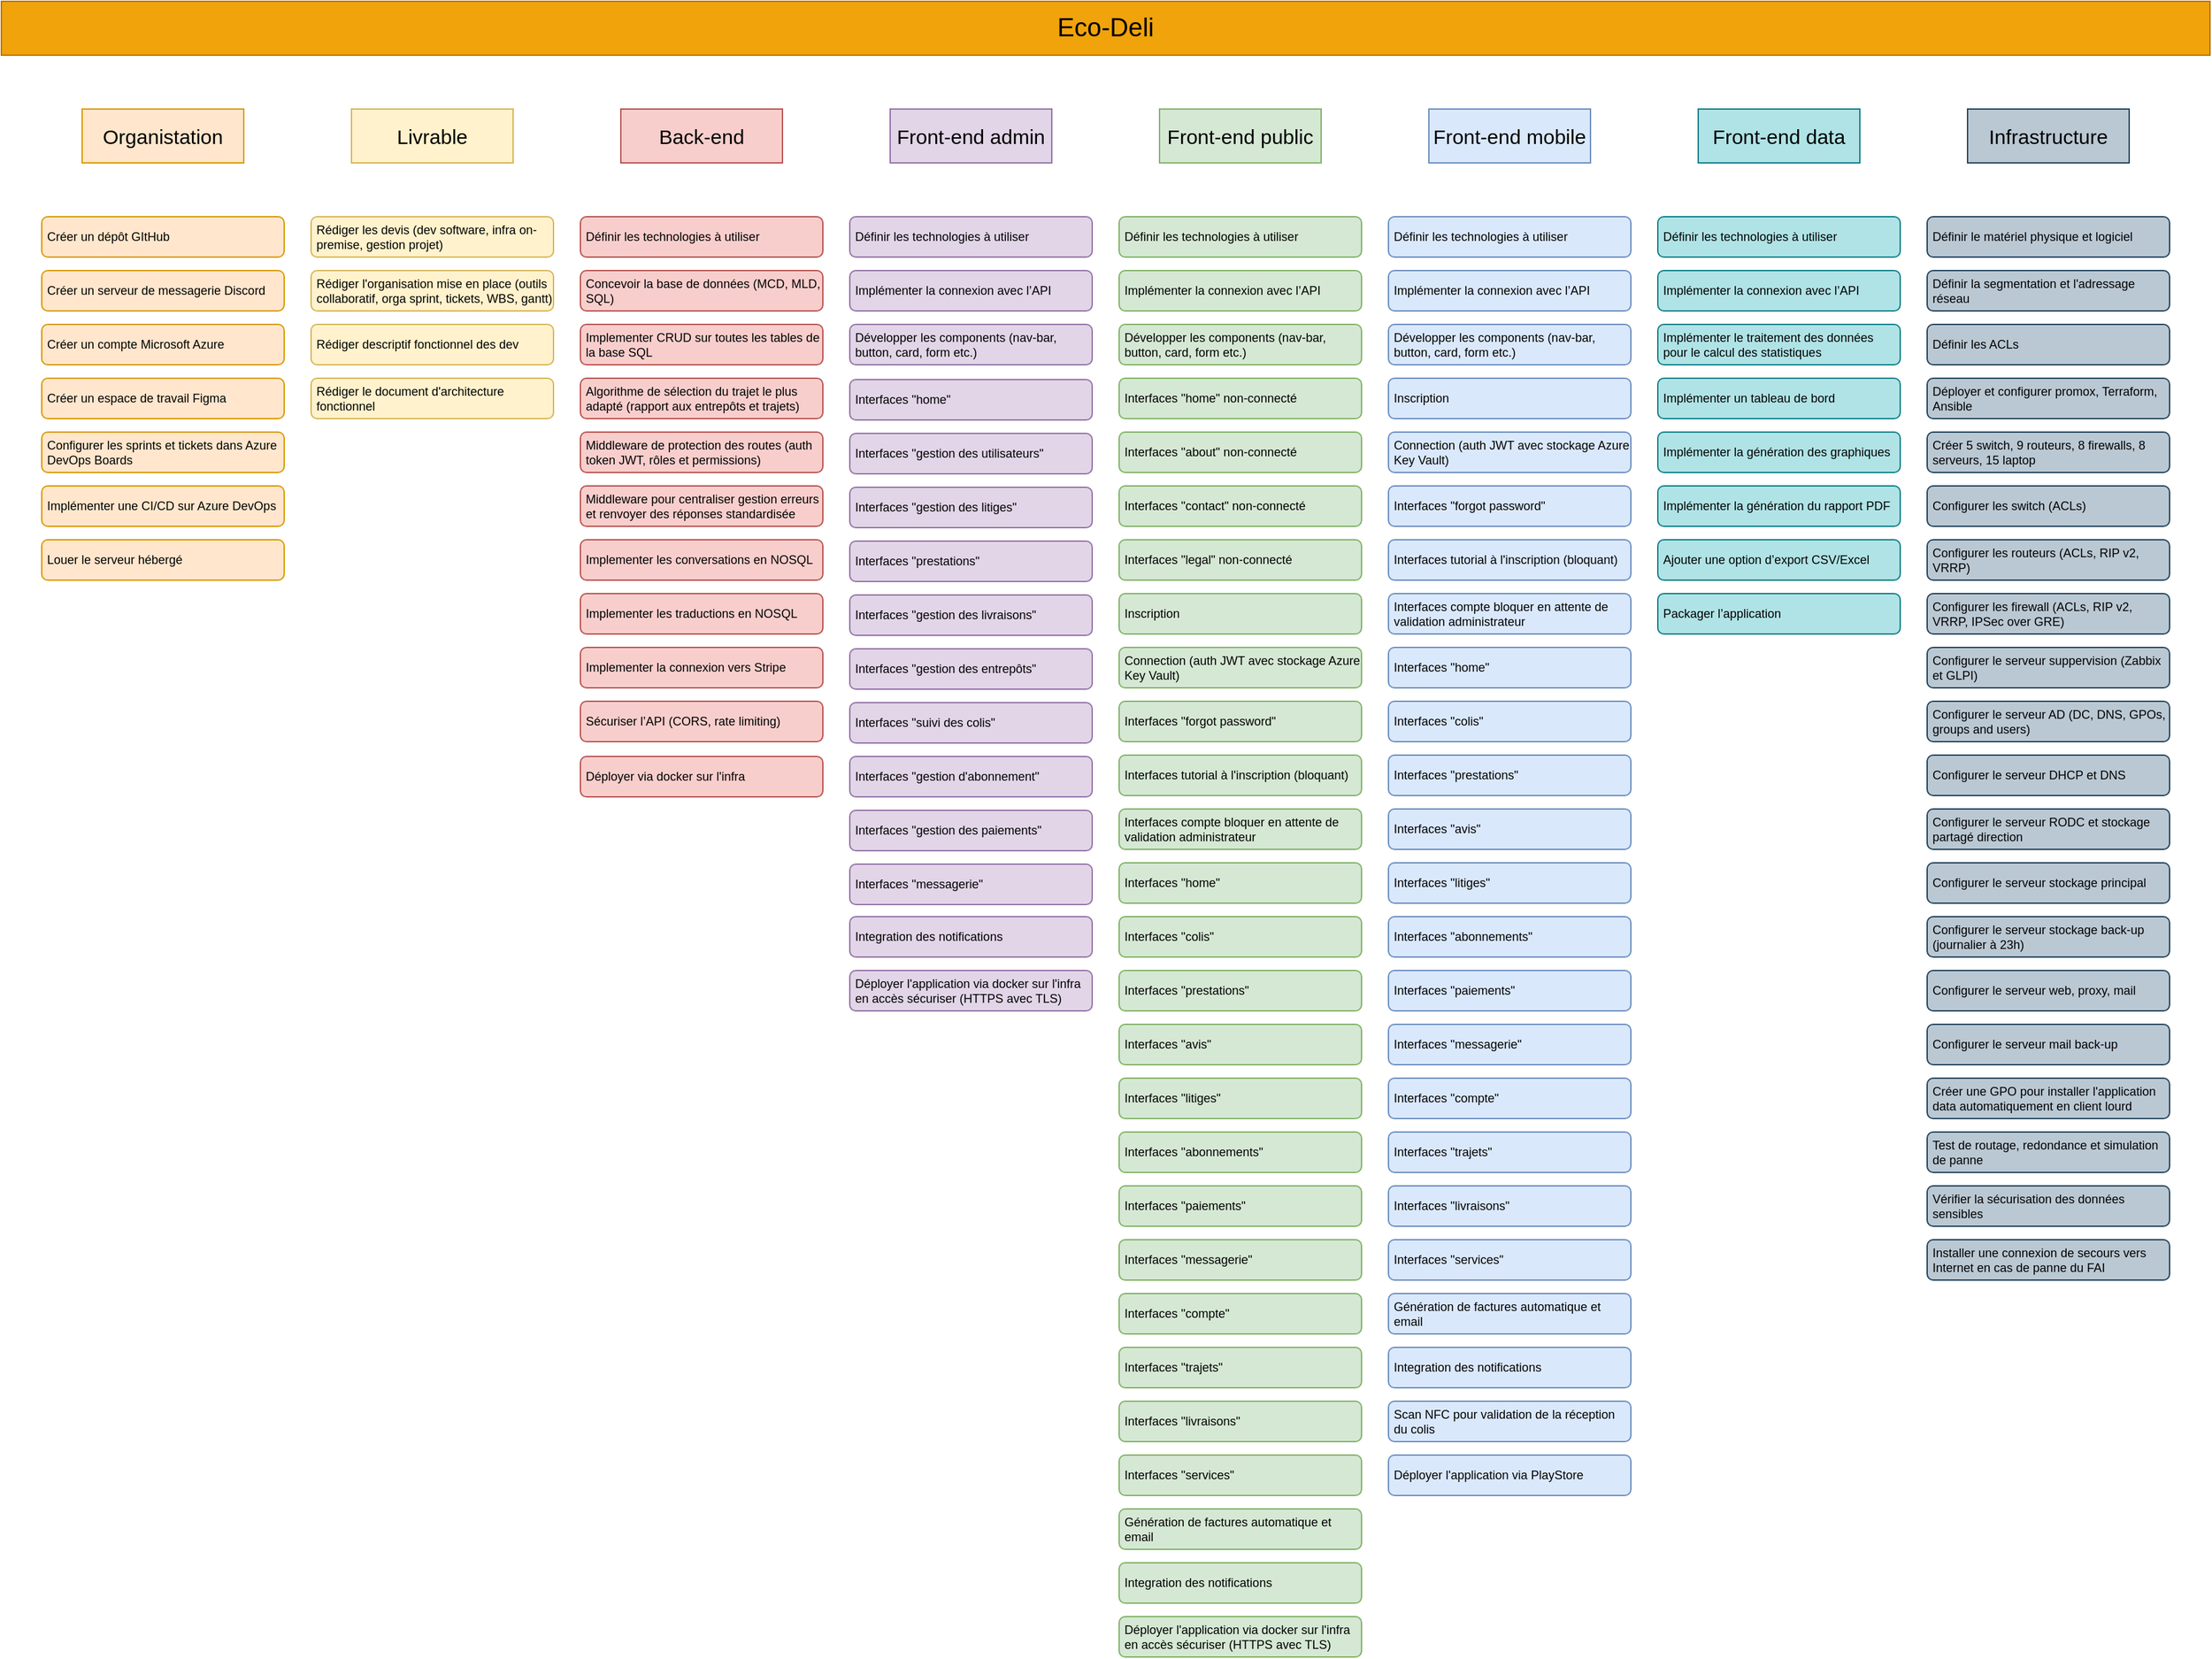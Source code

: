 <mxfile version="26.1.1">
  <diagram name="Page-1" id="0z-PwB4HZmKqcYCsZPZt">
    <mxGraphModel dx="-291" dy="1890" grid="1" gridSize="10" guides="1" tooltips="1" connect="1" arrows="1" fold="1" page="1" pageScale="1" pageWidth="827" pageHeight="1169" math="0" shadow="0">
      <root>
        <mxCell id="0" />
        <mxCell id="1" parent="0" />
        <mxCell id="jnrshBMGlnO5nboHbdF4-2" value="&lt;font style=&quot;font-size: 19px;&quot;&gt;Eco-Deli&lt;/font&gt;" style="rounded=0;whiteSpace=wrap;html=1;fontFamily=Helvetica;fontSize=11;labelBackgroundColor=none;fillColor=#f0a30a;strokeColor=#BD7000;fontColor=#000000;" parent="1" vertex="1">
          <mxGeometry x="1660" y="-1160" width="1640" height="40" as="geometry" />
        </mxCell>
        <mxCell id="jnrshBMGlnO5nboHbdF4-3" value="Organistation" style="rounded=0;whiteSpace=wrap;html=1;fontFamily=Helvetica;fontSize=15;labelBackgroundColor=none;fillColor=#ffe6cc;strokeColor=#d79b00;" parent="1" vertex="1">
          <mxGeometry x="1720" y="-1080" width="120" height="40" as="geometry" />
        </mxCell>
        <mxCell id="jnrshBMGlnO5nboHbdF4-4" value="Livrable" style="rounded=0;whiteSpace=wrap;html=1;fontFamily=Helvetica;fontSize=15;labelBackgroundColor=none;fillColor=#fff2cc;strokeColor=#d6b656;" parent="1" vertex="1">
          <mxGeometry x="1920" y="-1080" width="120" height="40" as="geometry" />
        </mxCell>
        <mxCell id="jnrshBMGlnO5nboHbdF4-5" value="Front-end public" style="rounded=0;whiteSpace=wrap;html=1;fontFamily=Helvetica;fontSize=15;labelBackgroundColor=none;fillColor=#d5e8d4;strokeColor=#82b366;" parent="1" vertex="1">
          <mxGeometry x="2520" y="-1080" width="120" height="40" as="geometry" />
        </mxCell>
        <mxCell id="jnrshBMGlnO5nboHbdF4-6" value="Front-end mobile" style="rounded=0;whiteSpace=wrap;html=1;fontFamily=Helvetica;fontSize=15;labelBackgroundColor=none;fillColor=#dae8fc;strokeColor=#6c8ebf;" parent="1" vertex="1">
          <mxGeometry x="2720" y="-1080" width="120" height="40" as="geometry" />
        </mxCell>
        <mxCell id="jnrshBMGlnO5nboHbdF4-7" value="Front-end data" style="rounded=0;whiteSpace=wrap;html=1;fontFamily=Helvetica;fontSize=15;labelBackgroundColor=none;fillColor=#b0e3e6;strokeColor=#0e8088;" parent="1" vertex="1">
          <mxGeometry x="2920" y="-1080" width="120" height="40" as="geometry" />
        </mxCell>
        <mxCell id="jnrshBMGlnO5nboHbdF4-8" value="Infrastructure" style="rounded=0;whiteSpace=wrap;html=1;fontFamily=Helvetica;fontSize=15;labelBackgroundColor=none;fillColor=#bac8d3;strokeColor=#23445d;" parent="1" vertex="1">
          <mxGeometry x="3120" y="-1080" width="120" height="40" as="geometry" />
        </mxCell>
        <mxCell id="jnrshBMGlnO5nboHbdF4-10" value="Créer un dépôt GItHub" style="rounded=1;whiteSpace=wrap;html=1;fontSize=9;align=left;verticalAlign=middle;spacingLeft=2;fillColor=#ffe6cc;strokeColor=#d79b00;" parent="1" vertex="1">
          <mxGeometry x="1690" y="-1000" width="180" height="30" as="geometry" />
        </mxCell>
        <mxCell id="jnrshBMGlnO5nboHbdF4-11" value="Créer un serveur de messagerie Discord" style="rounded=1;whiteSpace=wrap;html=1;fontSize=9;align=left;verticalAlign=middle;spacingLeft=2;fillColor=#ffe6cc;strokeColor=#d79b00;" parent="1" vertex="1">
          <mxGeometry x="1690" y="-960" width="180" height="30" as="geometry" />
        </mxCell>
        <mxCell id="jnrshBMGlnO5nboHbdF4-12" value="Créer un compte Microsoft Azure" style="rounded=1;whiteSpace=wrap;html=1;fontSize=9;align=left;verticalAlign=middle;spacingLeft=2;fillColor=#ffe6cc;strokeColor=#d79b00;" parent="1" vertex="1">
          <mxGeometry x="1690" y="-920" width="180" height="30" as="geometry" />
        </mxCell>
        <mxCell id="jnrshBMGlnO5nboHbdF4-13" value="Créer un espace de travail Figma" style="rounded=1;whiteSpace=wrap;html=1;fontSize=9;align=left;verticalAlign=middle;spacingLeft=2;fillColor=#ffe6cc;strokeColor=#d79b00;" parent="1" vertex="1">
          <mxGeometry x="1690" y="-880" width="180" height="30" as="geometry" />
        </mxCell>
        <mxCell id="jnrshBMGlnO5nboHbdF4-17" value="Configurer les sprints et tickets dans Azure DevOps Boards" style="rounded=1;whiteSpace=wrap;html=1;fontSize=9;align=left;verticalAlign=middle;spacingLeft=2;fillColor=#ffe6cc;strokeColor=#d79b00;" parent="1" vertex="1">
          <mxGeometry x="1690" y="-840" width="180" height="30" as="geometry" />
        </mxCell>
        <mxCell id="jnrshBMGlnO5nboHbdF4-20" value="Rédiger les devis (dev software, infra on-premise, gestion projet)" style="rounded=1;whiteSpace=wrap;html=1;fontSize=9;align=left;verticalAlign=middle;spacingLeft=2;fillColor=#fff2cc;strokeColor=#d6b656;" parent="1" vertex="1">
          <mxGeometry x="1890" y="-1000" width="180" height="30" as="geometry" />
        </mxCell>
        <mxCell id="jnrshBMGlnO5nboHbdF4-21" value="Définir le matériel physique et logiciel&amp;nbsp;" style="rounded=1;whiteSpace=wrap;html=1;fontSize=9;align=left;verticalAlign=middle;spacingLeft=2;fillColor=#bac8d3;strokeColor=#23445d;" parent="1" vertex="1">
          <mxGeometry x="3090" y="-1000" width="180" height="30" as="geometry" />
        </mxCell>
        <mxCell id="jnrshBMGlnO5nboHbdF4-22" value="Rédiger l&#39;organisation mise en place (outils collaboratif, orga sprint, tickets, WBS, gantt)" style="rounded=1;whiteSpace=wrap;html=1;fontSize=9;align=left;verticalAlign=middle;spacingLeft=2;fillColor=#fff2cc;strokeColor=#d6b656;" parent="1" vertex="1">
          <mxGeometry x="1890" y="-960" width="180" height="30" as="geometry" />
        </mxCell>
        <mxCell id="jnrshBMGlnO5nboHbdF4-23" value="Rédiger descriptif fonctionnel des dev" style="rounded=1;whiteSpace=wrap;html=1;fontSize=9;align=left;verticalAlign=middle;spacingLeft=2;fillColor=#fff2cc;strokeColor=#d6b656;" parent="1" vertex="1">
          <mxGeometry x="1890" y="-920" width="180" height="30" as="geometry" />
        </mxCell>
        <mxCell id="jnrshBMGlnO5nboHbdF4-25" value="Rédiger le document d&#39;architecture fonctionnel&amp;nbsp;" style="rounded=1;whiteSpace=wrap;html=1;fontSize=9;align=left;verticalAlign=middle;spacingLeft=2;fillColor=#fff2cc;strokeColor=#d6b656;" parent="1" vertex="1">
          <mxGeometry x="1890" y="-880" width="180" height="30" as="geometry" />
        </mxCell>
        <mxCell id="jnrshBMGlnO5nboHbdF4-27" value="Définir les technologies à utiliser" style="rounded=1;whiteSpace=wrap;html=1;fontSize=9;align=left;verticalAlign=middle;spacingLeft=2;fillColor=#d5e8d4;strokeColor=#82b366;" parent="1" vertex="1">
          <mxGeometry x="2490" y="-1000" width="180" height="30" as="geometry" />
        </mxCell>
        <mxCell id="jnrshBMGlnO5nboHbdF4-28" value="Définir les technologies à utiliser" style="rounded=1;whiteSpace=wrap;html=1;fontSize=9;align=left;verticalAlign=middle;spacingLeft=2;fillColor=#dae8fc;strokeColor=#6c8ebf;" parent="1" vertex="1">
          <mxGeometry x="2690" y="-1000" width="180" height="30" as="geometry" />
        </mxCell>
        <mxCell id="jnrshBMGlnO5nboHbdF4-29" value="Définir les technologies à utiliser" style="rounded=1;whiteSpace=wrap;html=1;fontSize=9;align=left;verticalAlign=middle;spacingLeft=2;fillColor=#b0e3e6;strokeColor=#0e8088;" parent="1" vertex="1">
          <mxGeometry x="2890" y="-1000" width="180" height="30" as="geometry" />
        </mxCell>
        <mxCell id="jnrshBMGlnO5nboHbdF4-32" value="&lt;div&gt;Interfaces &quot;home&quot; non-connecté&amp;nbsp;&lt;/div&gt;" style="rounded=1;whiteSpace=wrap;html=1;fontSize=9;align=left;verticalAlign=middle;spacingLeft=2;fillColor=#d5e8d4;strokeColor=#82b366;" parent="1" vertex="1">
          <mxGeometry x="2490" y="-880" width="180" height="30" as="geometry" />
        </mxCell>
        <mxCell id="jnrshBMGlnO5nboHbdF4-33" value="&lt;div&gt;Interfaces &quot;about&quot; non-connecté&amp;nbsp;&lt;/div&gt;" style="rounded=1;whiteSpace=wrap;html=1;fontSize=9;align=left;verticalAlign=middle;spacingLeft=2;fillColor=#d5e8d4;strokeColor=#82b366;" parent="1" vertex="1">
          <mxGeometry x="2490" y="-840" width="180" height="30" as="geometry" />
        </mxCell>
        <mxCell id="RLQJDiiOx_Z5LadbRoZ9-6" value="&lt;div&gt;Interfaces &quot;contact&quot; non-connecté&amp;nbsp;&lt;/div&gt;" style="rounded=1;whiteSpace=wrap;html=1;fontSize=9;align=left;verticalAlign=middle;spacingLeft=2;fillColor=#d5e8d4;strokeColor=#82b366;" parent="1" vertex="1">
          <mxGeometry x="2490" y="-800" width="180" height="30" as="geometry" />
        </mxCell>
        <mxCell id="RLQJDiiOx_Z5LadbRoZ9-7" value="&lt;div&gt;Interfaces &quot;legal&quot; non-connecté&amp;nbsp;&lt;/div&gt;" style="rounded=1;whiteSpace=wrap;html=1;fontSize=9;align=left;verticalAlign=middle;spacingLeft=2;fillColor=#d5e8d4;strokeColor=#82b366;" parent="1" vertex="1">
          <mxGeometry x="2490" y="-760" width="180" height="30" as="geometry" />
        </mxCell>
        <mxCell id="RLQJDiiOx_Z5LadbRoZ9-8" value="&lt;div&gt;Inscription&lt;/div&gt;" style="rounded=1;whiteSpace=wrap;html=1;fontSize=9;align=left;verticalAlign=middle;spacingLeft=2;fillColor=#d5e8d4;strokeColor=#82b366;" parent="1" vertex="1">
          <mxGeometry x="2490" y="-720" width="180" height="30" as="geometry" />
        </mxCell>
        <mxCell id="RLQJDiiOx_Z5LadbRoZ9-9" value="&lt;div&gt;Connection (auth JWT avec stockage Azure Key Vault)&lt;/div&gt;" style="rounded=1;whiteSpace=wrap;html=1;fontSize=9;align=left;verticalAlign=middle;spacingLeft=2;fillColor=#d5e8d4;strokeColor=#82b366;" parent="1" vertex="1">
          <mxGeometry x="2490" y="-680" width="180" height="30" as="geometry" />
        </mxCell>
        <mxCell id="RLQJDiiOx_Z5LadbRoZ9-10" value="&lt;div&gt;Interfaces &quot;forgot password&quot;&lt;/div&gt;" style="rounded=1;whiteSpace=wrap;html=1;fontSize=9;align=left;verticalAlign=middle;spacingLeft=2;fillColor=#d5e8d4;strokeColor=#82b366;" parent="1" vertex="1">
          <mxGeometry x="2490" y="-640" width="180" height="30" as="geometry" />
        </mxCell>
        <mxCell id="RLQJDiiOx_Z5LadbRoZ9-11" value="Développer les components (nav-bar, button, card, form etc.)" style="rounded=1;whiteSpace=wrap;html=1;fontSize=9;align=left;verticalAlign=middle;spacingLeft=2;fillColor=#d5e8d4;strokeColor=#82b366;" parent="1" vertex="1">
          <mxGeometry x="2490" y="-920" width="180" height="30" as="geometry" />
        </mxCell>
        <mxCell id="RLQJDiiOx_Z5LadbRoZ9-23" value="&lt;div&gt;Interfaces tutorial à l&#39;inscription (bloquant)&lt;/div&gt;" style="rounded=1;whiteSpace=wrap;html=1;fontSize=9;align=left;verticalAlign=middle;spacingLeft=2;fillColor=#d5e8d4;strokeColor=#82b366;" parent="1" vertex="1">
          <mxGeometry x="2490" y="-600" width="180" height="30" as="geometry" />
        </mxCell>
        <mxCell id="RLQJDiiOx_Z5LadbRoZ9-24" value="&lt;div&gt;Interfaces compte bloquer en attente de validation administrateur&lt;/div&gt;" style="rounded=1;whiteSpace=wrap;html=1;fontSize=9;align=left;verticalAlign=middle;spacingLeft=2;fillColor=#d5e8d4;strokeColor=#82b366;" parent="1" vertex="1">
          <mxGeometry x="2490" y="-560" width="180" height="30" as="geometry" />
        </mxCell>
        <mxCell id="RLQJDiiOx_Z5LadbRoZ9-25" value="&lt;div&gt;Interfaces &quot;home&quot;&lt;/div&gt;" style="rounded=1;whiteSpace=wrap;html=1;fontSize=9;align=left;verticalAlign=middle;spacingLeft=2;fillColor=#d5e8d4;strokeColor=#82b366;" parent="1" vertex="1">
          <mxGeometry x="2490" y="-520" width="180" height="30" as="geometry" />
        </mxCell>
        <mxCell id="RLQJDiiOx_Z5LadbRoZ9-27" value="&lt;div&gt;Interfaces &quot;prestations&quot;&lt;/div&gt;" style="rounded=1;whiteSpace=wrap;html=1;fontSize=9;align=left;verticalAlign=middle;spacingLeft=2;fillColor=#d5e8d4;strokeColor=#82b366;" parent="1" vertex="1">
          <mxGeometry x="2490" y="-440" width="180" height="30" as="geometry" />
        </mxCell>
        <mxCell id="RLQJDiiOx_Z5LadbRoZ9-58" value="Integration des notifications" style="rounded=1;whiteSpace=wrap;html=1;fontSize=9;align=left;verticalAlign=middle;spacingLeft=2;fillColor=#e1d5e7;strokeColor=#9673a6;" parent="1" vertex="1">
          <mxGeometry x="2290" y="-480" width="180" height="30" as="geometry" />
        </mxCell>
        <mxCell id="RLQJDiiOx_Z5LadbRoZ9-60" value="Back-end" style="rounded=0;whiteSpace=wrap;html=1;fontFamily=Helvetica;fontSize=15;labelBackgroundColor=none;fillColor=#f8cecc;strokeColor=#b85450;" parent="1" vertex="1">
          <mxGeometry x="2120" y="-1080" width="120" height="40" as="geometry" />
        </mxCell>
        <mxCell id="RLQJDiiOx_Z5LadbRoZ9-61" value="Définir les technologies à utiliser" style="rounded=1;whiteSpace=wrap;html=1;fontSize=9;align=left;verticalAlign=middle;spacingLeft=2;fillColor=#f8cecc;strokeColor=#b85450;" parent="1" vertex="1">
          <mxGeometry x="2090" y="-1000" width="180" height="30" as="geometry" />
        </mxCell>
        <mxCell id="RLQJDiiOx_Z5LadbRoZ9-62" value="Concevoir la base de données (MCD, MLD, SQL)" style="rounded=1;whiteSpace=wrap;html=1;fontSize=9;align=left;verticalAlign=middle;spacingLeft=2;fillColor=#f8cecc;strokeColor=#b85450;" parent="1" vertex="1">
          <mxGeometry x="2090" y="-960" width="180" height="30" as="geometry" />
        </mxCell>
        <mxCell id="RLQJDiiOx_Z5LadbRoZ9-63" value="Implementer CRUD sur toutes les tables de la base SQL&amp;nbsp;" style="rounded=1;whiteSpace=wrap;html=1;fontSize=9;align=left;verticalAlign=middle;spacingLeft=2;fillColor=#f8cecc;strokeColor=#b85450;" parent="1" vertex="1">
          <mxGeometry x="2090" y="-920" width="180" height="30" as="geometry" />
        </mxCell>
        <mxCell id="RLQJDiiOx_Z5LadbRoZ9-64" value="&lt;div&gt;Algorithme de sélection du trajet le plus adapté (rapport aux entrepôts et trajets)&amp;nbsp;&lt;/div&gt;" style="rounded=1;whiteSpace=wrap;html=1;fontSize=9;align=left;verticalAlign=middle;spacingLeft=2;fillColor=#f8cecc;strokeColor=#b85450;" parent="1" vertex="1">
          <mxGeometry x="2090" y="-880" width="180" height="30" as="geometry" />
        </mxCell>
        <mxCell id="RLQJDiiOx_Z5LadbRoZ9-65" value="&lt;div&gt;Middleware de protection des routes (auth token JWT, rôles et permissions)&lt;/div&gt;" style="rounded=1;whiteSpace=wrap;html=1;fontSize=9;align=left;verticalAlign=middle;spacingLeft=2;fillColor=#f8cecc;strokeColor=#b85450;" parent="1" vertex="1">
          <mxGeometry x="2090" y="-840" width="180" height="30" as="geometry" />
        </mxCell>
        <mxCell id="RLQJDiiOx_Z5LadbRoZ9-66" value="&lt;div&gt;Middleware pour centraliser gestion erreurs et renvoyer des réponses standardisée&lt;/div&gt;" style="rounded=1;whiteSpace=wrap;html=1;fontSize=9;align=left;verticalAlign=middle;spacingLeft=2;fillColor=#f8cecc;strokeColor=#b85450;" parent="1" vertex="1">
          <mxGeometry x="2090" y="-800" width="180" height="30" as="geometry" />
        </mxCell>
        <mxCell id="RLQJDiiOx_Z5LadbRoZ9-67" value="&lt;div&gt;Implementer les conversations en NOSQL&amp;nbsp;&lt;/div&gt;" style="rounded=1;whiteSpace=wrap;html=1;fontSize=9;align=left;verticalAlign=middle;spacingLeft=2;fillColor=#f8cecc;strokeColor=#b85450;" parent="1" vertex="1">
          <mxGeometry x="2090" y="-760" width="180" height="30" as="geometry" />
        </mxCell>
        <mxCell id="RLQJDiiOx_Z5LadbRoZ9-68" value="&lt;div&gt;Implementer les traductions en NOSQL&lt;/div&gt;" style="rounded=1;whiteSpace=wrap;html=1;fontSize=9;align=left;verticalAlign=middle;spacingLeft=2;fillColor=#f8cecc;strokeColor=#b85450;" parent="1" vertex="1">
          <mxGeometry x="2090" y="-720" width="180" height="30" as="geometry" />
        </mxCell>
        <mxCell id="RLQJDiiOx_Z5LadbRoZ9-69" value="&lt;div&gt;Implementer la connexion vers Stripe&lt;/div&gt;" style="rounded=1;whiteSpace=wrap;html=1;fontSize=9;align=left;verticalAlign=middle;spacingLeft=2;fillColor=#f8cecc;strokeColor=#b85450;" parent="1" vertex="1">
          <mxGeometry x="2090" y="-680" width="180" height="30" as="geometry" />
        </mxCell>
        <mxCell id="RLQJDiiOx_Z5LadbRoZ9-70" value="&lt;div&gt;Sécuriser l’API (CORS, rate limiting)&lt;/div&gt;" style="rounded=1;whiteSpace=wrap;html=1;fontSize=9;align=left;verticalAlign=middle;spacingLeft=2;fillColor=#f8cecc;strokeColor=#b85450;" parent="1" vertex="1">
          <mxGeometry x="2090" y="-640" width="180" height="30" as="geometry" />
        </mxCell>
        <mxCell id="RLQJDiiOx_Z5LadbRoZ9-88" value="Interfaces &quot;gestion d&#39;abonnement&quot;" style="rounded=1;whiteSpace=wrap;html=1;fontSize=9;align=left;verticalAlign=middle;spacingLeft=2;fillColor=#e1d5e7;strokeColor=#9673a6;" parent="1" vertex="1">
          <mxGeometry x="2290" y="-599" width="180" height="30" as="geometry" />
        </mxCell>
        <mxCell id="RLQJDiiOx_Z5LadbRoZ9-89" value="Interfaces &quot;gestion des paiements&quot;" style="rounded=1;whiteSpace=wrap;html=1;fontSize=9;align=left;verticalAlign=middle;spacingLeft=2;fillColor=#e1d5e7;strokeColor=#9673a6;" parent="1" vertex="1">
          <mxGeometry x="2290" y="-559" width="180" height="30" as="geometry" />
        </mxCell>
        <mxCell id="RLQJDiiOx_Z5LadbRoZ9-90" value="Interfaces &quot;messagerie&quot;" style="rounded=1;whiteSpace=wrap;html=1;fontSize=9;align=left;verticalAlign=middle;spacingLeft=2;fillColor=#e1d5e7;strokeColor=#9673a6;" parent="1" vertex="1">
          <mxGeometry x="2290" y="-519" width="180" height="30" as="geometry" />
        </mxCell>
        <mxCell id="RLQJDiiOx_Z5LadbRoZ9-95" value="Inscription" style="rounded=1;whiteSpace=wrap;html=1;fontSize=9;align=left;verticalAlign=middle;spacingLeft=2;fillColor=#dae8fc;strokeColor=#6c8ebf;" parent="1" vertex="1">
          <mxGeometry x="2690" y="-880" width="180" height="30" as="geometry" />
        </mxCell>
        <mxCell id="RLQJDiiOx_Z5LadbRoZ9-96" value="Connection (auth JWT avec stockage Azure Key Vault)" style="rounded=1;whiteSpace=wrap;html=1;fontSize=9;align=left;verticalAlign=middle;spacingLeft=2;fillColor=#dae8fc;strokeColor=#6c8ebf;" parent="1" vertex="1">
          <mxGeometry x="2690" y="-840" width="180" height="30" as="geometry" />
        </mxCell>
        <mxCell id="RLQJDiiOx_Z5LadbRoZ9-97" value="&lt;div&gt;Interfaces &quot;forgot password&quot;&lt;/div&gt;" style="rounded=1;whiteSpace=wrap;html=1;fontSize=9;align=left;verticalAlign=middle;spacingLeft=2;fillColor=#dae8fc;strokeColor=#6c8ebf;" parent="1" vertex="1">
          <mxGeometry x="2690" y="-800" width="180" height="30" as="geometry" />
        </mxCell>
        <mxCell id="RLQJDiiOx_Z5LadbRoZ9-98" value="Développer les components (nav-bar, button, card, form etc.)" style="rounded=1;whiteSpace=wrap;html=1;fontSize=9;align=left;verticalAlign=middle;spacingLeft=2;fillColor=#dae8fc;strokeColor=#6c8ebf;" parent="1" vertex="1">
          <mxGeometry x="2690" y="-920" width="180" height="30" as="geometry" />
        </mxCell>
        <mxCell id="RLQJDiiOx_Z5LadbRoZ9-99" value="&lt;div&gt;Interfaces tutorial à l&#39;inscription (bloquant)&lt;/div&gt;" style="rounded=1;whiteSpace=wrap;html=1;fontSize=9;align=left;verticalAlign=middle;spacingLeft=2;fillColor=#dae8fc;strokeColor=#6c8ebf;" parent="1" vertex="1">
          <mxGeometry x="2690" y="-760" width="180" height="30" as="geometry" />
        </mxCell>
        <mxCell id="RLQJDiiOx_Z5LadbRoZ9-100" value="&lt;div&gt;Interfaces compte bloquer en attente de validation administrateur&lt;/div&gt;" style="rounded=1;whiteSpace=wrap;html=1;fontSize=9;align=left;verticalAlign=middle;spacingLeft=2;fillColor=#dae8fc;strokeColor=#6c8ebf;" parent="1" vertex="1">
          <mxGeometry x="2690" y="-720" width="180" height="30" as="geometry" />
        </mxCell>
        <mxCell id="RLQJDiiOx_Z5LadbRoZ9-101" value="&lt;div&gt;Interfaces &quot;home&quot;&lt;/div&gt;" style="rounded=1;whiteSpace=wrap;html=1;fontSize=9;align=left;verticalAlign=middle;spacingLeft=2;fillColor=#dae8fc;strokeColor=#6c8ebf;" parent="1" vertex="1">
          <mxGeometry x="2690" y="-680" width="180" height="30" as="geometry" />
        </mxCell>
        <mxCell id="RLQJDiiOx_Z5LadbRoZ9-111" value="&lt;div&gt;Scan NFC pour validation de la réception du colis&lt;/div&gt;" style="rounded=1;whiteSpace=wrap;html=1;fontSize=9;align=left;verticalAlign=middle;spacingLeft=2;fillColor=#dae8fc;strokeColor=#6c8ebf;" parent="1" vertex="1">
          <mxGeometry x="2690" y="-120" width="180" height="30" as="geometry" />
        </mxCell>
        <mxCell id="RLQJDiiOx_Z5LadbRoZ9-113" value="Implémenter la connexion avec l’API" style="rounded=1;whiteSpace=wrap;html=1;fontSize=9;align=left;verticalAlign=middle;spacingLeft=2;fillColor=#d5e8d4;strokeColor=#82b366;" parent="1" vertex="1">
          <mxGeometry x="2490" y="-960" width="180" height="30" as="geometry" />
        </mxCell>
        <mxCell id="RLQJDiiOx_Z5LadbRoZ9-114" value="Implémenter la connexion avec l’API" style="rounded=1;whiteSpace=wrap;html=1;fontSize=9;align=left;verticalAlign=middle;spacingLeft=2;fillColor=#dae8fc;strokeColor=#6c8ebf;" parent="1" vertex="1">
          <mxGeometry x="2690" y="-960" width="180" height="30" as="geometry" />
        </mxCell>
        <mxCell id="RLQJDiiOx_Z5LadbRoZ9-115" value="Implémenter la connexion avec l’API" style="rounded=1;whiteSpace=wrap;html=1;fontSize=9;align=left;verticalAlign=middle;spacingLeft=2;fillColor=#b0e3e6;strokeColor=#0e8088;" parent="1" vertex="1">
          <mxGeometry x="2890" y="-960" width="180" height="30" as="geometry" />
        </mxCell>
        <mxCell id="RLQJDiiOx_Z5LadbRoZ9-116" value="&lt;div&gt;&lt;span style=&quot;background-color: transparent; color: light-dark(rgb(0, 0, 0), rgb(255, 255, 255));&quot;&gt;Déployer l&#39;application via&lt;/span&gt;&amp;nbsp;PlayStore&lt;/div&gt;" style="rounded=1;whiteSpace=wrap;html=1;fontSize=9;align=left;verticalAlign=middle;spacingLeft=2;fillColor=#dae8fc;strokeColor=#6c8ebf;" parent="1" vertex="1">
          <mxGeometry x="2690" y="-80" width="180" height="30" as="geometry" />
        </mxCell>
        <mxCell id="RLQJDiiOx_Z5LadbRoZ9-117" value="&lt;div&gt;Déployer l&#39;application via docker sur l&#39;infra en accès sécuriser (HTTPS avec TLS)&lt;/div&gt;" style="rounded=1;whiteSpace=wrap;html=1;fontSize=9;align=left;verticalAlign=middle;spacingLeft=2;fillColor=#e1d5e7;strokeColor=#9673a6;" parent="1" vertex="1">
          <mxGeometry x="2290" y="-440" width="180" height="30" as="geometry" />
        </mxCell>
        <mxCell id="RLQJDiiOx_Z5LadbRoZ9-118" value="Implémenter le traitement des données pour le calcul des statistiques" style="rounded=1;whiteSpace=wrap;html=1;fontSize=9;align=left;verticalAlign=middle;spacingLeft=2;fillColor=#b0e3e6;strokeColor=#0e8088;" parent="1" vertex="1">
          <mxGeometry x="2890" y="-920" width="180" height="30" as="geometry" />
        </mxCell>
        <mxCell id="RLQJDiiOx_Z5LadbRoZ9-119" value="Implémenter un tableau de bord" style="rounded=1;whiteSpace=wrap;html=1;fontSize=9;align=left;verticalAlign=middle;spacingLeft=2;fillColor=#b0e3e6;strokeColor=#0e8088;" parent="1" vertex="1">
          <mxGeometry x="2890" y="-880" width="180" height="30" as="geometry" />
        </mxCell>
        <mxCell id="RLQJDiiOx_Z5LadbRoZ9-120" value="Implémenter la génération des graphiques" style="rounded=1;whiteSpace=wrap;html=1;fontSize=9;align=left;verticalAlign=middle;spacingLeft=2;fillColor=#b0e3e6;strokeColor=#0e8088;" parent="1" vertex="1">
          <mxGeometry x="2890" y="-840" width="180" height="30" as="geometry" />
        </mxCell>
        <mxCell id="RLQJDiiOx_Z5LadbRoZ9-121" value="Packager l’application" style="rounded=1;whiteSpace=wrap;html=1;fontSize=9;align=left;verticalAlign=middle;spacingLeft=2;fillColor=#b0e3e6;strokeColor=#0e8088;" parent="1" vertex="1">
          <mxGeometry x="2890" y="-720" width="180" height="30" as="geometry" />
        </mxCell>
        <mxCell id="RLQJDiiOx_Z5LadbRoZ9-122" value="Implémenter la génération du rapport PDF" style="rounded=1;whiteSpace=wrap;html=1;fontSize=9;align=left;verticalAlign=middle;spacingLeft=2;fillColor=#b0e3e6;strokeColor=#0e8088;" parent="1" vertex="1">
          <mxGeometry x="2890" y="-800" width="180" height="30" as="geometry" />
        </mxCell>
        <mxCell id="RLQJDiiOx_Z5LadbRoZ9-123" value="Ajouter une option d’export CSV/Excel" style="rounded=1;whiteSpace=wrap;html=1;fontSize=9;align=left;verticalAlign=middle;spacingLeft=2;fillColor=#b0e3e6;strokeColor=#0e8088;" parent="1" vertex="1">
          <mxGeometry x="2890" y="-760" width="180" height="30" as="geometry" />
        </mxCell>
        <mxCell id="RLQJDiiOx_Z5LadbRoZ9-124" value="Configurer les switch (ACLs)" style="rounded=1;whiteSpace=wrap;html=1;fontSize=9;align=left;verticalAlign=middle;spacingLeft=2;fillColor=#bac8d3;strokeColor=#23445d;" parent="1" vertex="1">
          <mxGeometry x="3090" y="-800" width="180" height="30" as="geometry" />
        </mxCell>
        <mxCell id="RLQJDiiOx_Z5LadbRoZ9-152" value="Implémenter une CI/CD sur Azure DevOps" style="rounded=1;whiteSpace=wrap;html=1;fontSize=9;align=left;verticalAlign=middle;spacingLeft=2;fillColor=#ffe6cc;strokeColor=#d79b00;" parent="1" vertex="1">
          <mxGeometry x="1690" y="-800" width="180" height="30" as="geometry" />
        </mxCell>
        <mxCell id="RLQJDiiOx_Z5LadbRoZ9-153" value="Définir la segmentation et l&#39;adressage réseau" style="rounded=1;whiteSpace=wrap;html=1;fontSize=9;align=left;verticalAlign=middle;spacingLeft=2;fillColor=#bac8d3;strokeColor=#23445d;" parent="1" vertex="1">
          <mxGeometry x="3090" y="-960" width="180" height="30" as="geometry" />
        </mxCell>
        <mxCell id="RLQJDiiOx_Z5LadbRoZ9-154" value="Définir les ACLs" style="rounded=1;whiteSpace=wrap;html=1;fontSize=9;align=left;verticalAlign=middle;spacingLeft=2;fillColor=#bac8d3;strokeColor=#23445d;" parent="1" vertex="1">
          <mxGeometry x="3090" y="-920" width="180" height="30" as="geometry" />
        </mxCell>
        <mxCell id="RLQJDiiOx_Z5LadbRoZ9-156" value="Déployer et configurer promox, Terraform, Ansible" style="rounded=1;whiteSpace=wrap;html=1;fontSize=9;align=left;verticalAlign=middle;spacingLeft=2;fillColor=#bac8d3;strokeColor=#23445d;" parent="1" vertex="1">
          <mxGeometry x="3090" y="-880" width="180" height="30" as="geometry" />
        </mxCell>
        <mxCell id="RLQJDiiOx_Z5LadbRoZ9-158" value="Créer 5 switch, 9 routeurs, 8 firewalls, 8 serveurs, 15 laptop" style="rounded=1;whiteSpace=wrap;html=1;fontSize=9;align=left;verticalAlign=middle;spacingLeft=2;fillColor=#bac8d3;strokeColor=#23445d;" parent="1" vertex="1">
          <mxGeometry x="3090" y="-840" width="180" height="30" as="geometry" />
        </mxCell>
        <mxCell id="RLQJDiiOx_Z5LadbRoZ9-161" value="Configurer les firewall (ACLs, RIP v2, VRRP, IPSec over GRE)" style="rounded=1;whiteSpace=wrap;html=1;fontSize=9;align=left;verticalAlign=middle;spacingLeft=2;fillColor=#bac8d3;strokeColor=#23445d;" parent="1" vertex="1">
          <mxGeometry x="3090" y="-720" width="180" height="30" as="geometry" />
        </mxCell>
        <mxCell id="RLQJDiiOx_Z5LadbRoZ9-162" value="Configurer les routeurs (ACLs, RIP v2, VRRP)" style="rounded=1;whiteSpace=wrap;html=1;fontSize=9;align=left;verticalAlign=middle;spacingLeft=2;fillColor=#bac8d3;strokeColor=#23445d;" parent="1" vertex="1">
          <mxGeometry x="3090" y="-760" width="180" height="30" as="geometry" />
        </mxCell>
        <mxCell id="RLQJDiiOx_Z5LadbRoZ9-163" value="Configurer le serveur suppervision (Zabbix et GLPI)" style="rounded=1;whiteSpace=wrap;html=1;fontSize=9;align=left;verticalAlign=middle;spacingLeft=2;fillColor=#bac8d3;strokeColor=#23445d;" parent="1" vertex="1">
          <mxGeometry x="3090" y="-680" width="180" height="30" as="geometry" />
        </mxCell>
        <mxCell id="RLQJDiiOx_Z5LadbRoZ9-165" value="Configurer le serveur AD (DC, DNS, GPOs, groups and users)" style="rounded=1;whiteSpace=wrap;html=1;fontSize=9;align=left;verticalAlign=middle;spacingLeft=2;fillColor=#bac8d3;strokeColor=#23445d;" parent="1" vertex="1">
          <mxGeometry x="3090" y="-640" width="180" height="30" as="geometry" />
        </mxCell>
        <mxCell id="RLQJDiiOx_Z5LadbRoZ9-166" value="Configurer le serveur RODC et stockage partagé direction" style="rounded=1;whiteSpace=wrap;html=1;fontSize=9;align=left;verticalAlign=middle;spacingLeft=2;fillColor=#bac8d3;strokeColor=#23445d;" parent="1" vertex="1">
          <mxGeometry x="3090" y="-560" width="180" height="30" as="geometry" />
        </mxCell>
        <mxCell id="RLQJDiiOx_Z5LadbRoZ9-167" value="Configurer le serveur DHCP et DNS" style="rounded=1;whiteSpace=wrap;html=1;fontSize=9;align=left;verticalAlign=middle;spacingLeft=2;fillColor=#bac8d3;strokeColor=#23445d;" parent="1" vertex="1">
          <mxGeometry x="3090" y="-600" width="180" height="30" as="geometry" />
        </mxCell>
        <mxCell id="RLQJDiiOx_Z5LadbRoZ9-168" value="Configurer le serveur stockage principal" style="rounded=1;whiteSpace=wrap;html=1;fontSize=9;align=left;verticalAlign=middle;spacingLeft=2;fillColor=#bac8d3;strokeColor=#23445d;" parent="1" vertex="1">
          <mxGeometry x="3090" y="-520" width="180" height="30" as="geometry" />
        </mxCell>
        <mxCell id="RLQJDiiOx_Z5LadbRoZ9-169" value="Configurer le serveur stockage back-up (journalier à 23h)" style="rounded=1;whiteSpace=wrap;html=1;fontSize=9;align=left;verticalAlign=middle;spacingLeft=2;fillColor=#bac8d3;strokeColor=#23445d;" parent="1" vertex="1">
          <mxGeometry x="3090" y="-480" width="180" height="30" as="geometry" />
        </mxCell>
        <mxCell id="RLQJDiiOx_Z5LadbRoZ9-170" value="Configurer le serveur mail back-up" style="rounded=1;whiteSpace=wrap;html=1;fontSize=9;align=left;verticalAlign=middle;spacingLeft=2;fillColor=#bac8d3;strokeColor=#23445d;" parent="1" vertex="1">
          <mxGeometry x="3090" y="-400" width="180" height="30" as="geometry" />
        </mxCell>
        <mxCell id="RLQJDiiOx_Z5LadbRoZ9-171" value="Configurer le serveur web, proxy, mail" style="rounded=1;whiteSpace=wrap;html=1;fontSize=9;align=left;verticalAlign=middle;spacingLeft=2;fillColor=#bac8d3;strokeColor=#23445d;" parent="1" vertex="1">
          <mxGeometry x="3090" y="-440" width="180" height="30" as="geometry" />
        </mxCell>
        <mxCell id="RLQJDiiOx_Z5LadbRoZ9-172" value="Créer une GPO pour installer l&#39;application data automatiquement en client lourd" style="rounded=1;whiteSpace=wrap;html=1;fontSize=9;align=left;verticalAlign=middle;spacingLeft=2;fillColor=#bac8d3;strokeColor=#23445d;" parent="1" vertex="1">
          <mxGeometry x="3090" y="-360" width="180" height="30" as="geometry" />
        </mxCell>
        <mxCell id="RLQJDiiOx_Z5LadbRoZ9-173" value="Test de routage, redondance et simulation de panne" style="rounded=1;whiteSpace=wrap;html=1;fontSize=9;align=left;verticalAlign=middle;spacingLeft=2;fillColor=#bac8d3;strokeColor=#23445d;" parent="1" vertex="1">
          <mxGeometry x="3090" y="-320" width="180" height="30" as="geometry" />
        </mxCell>
        <mxCell id="RLQJDiiOx_Z5LadbRoZ9-174" value="Installer une connexion de secours vers Internet en cas de panne du FAI" style="rounded=1;whiteSpace=wrap;html=1;fontSize=9;align=left;verticalAlign=middle;spacingLeft=2;fillColor=#bac8d3;strokeColor=#23445d;" parent="1" vertex="1">
          <mxGeometry x="3090" y="-240" width="180" height="30" as="geometry" />
        </mxCell>
        <mxCell id="RLQJDiiOx_Z5LadbRoZ9-175" value="Vérifier la sécurisation des données sensibles" style="rounded=1;whiteSpace=wrap;html=1;fontSize=9;align=left;verticalAlign=middle;spacingLeft=2;fillColor=#bac8d3;strokeColor=#23445d;" parent="1" vertex="1">
          <mxGeometry x="3090" y="-280" width="180" height="30" as="geometry" />
        </mxCell>
        <mxCell id="h03y03Ldj3mYA7bmxw5R-1" value="Front-end admin" style="rounded=0;whiteSpace=wrap;html=1;fontFamily=Helvetica;fontSize=15;labelBackgroundColor=none;fillColor=#e1d5e7;strokeColor=#9673a6;" parent="1" vertex="1">
          <mxGeometry x="2320" y="-1080" width="120" height="40" as="geometry" />
        </mxCell>
        <mxCell id="h03y03Ldj3mYA7bmxw5R-2" value="Définir les technologies à utiliser" style="rounded=1;whiteSpace=wrap;html=1;fontSize=9;align=left;verticalAlign=middle;spacingLeft=2;fillColor=#e1d5e7;strokeColor=#9673a6;" parent="1" vertex="1">
          <mxGeometry x="2290" y="-1000" width="180" height="30" as="geometry" />
        </mxCell>
        <mxCell id="h03y03Ldj3mYA7bmxw5R-10" value="Développer les components (nav-bar, button, card, form etc.)" style="rounded=1;whiteSpace=wrap;html=1;fontSize=9;align=left;verticalAlign=middle;spacingLeft=2;fillColor=#e1d5e7;strokeColor=#9673a6;" parent="1" vertex="1">
          <mxGeometry x="2290" y="-920" width="180" height="30" as="geometry" />
        </mxCell>
        <mxCell id="h03y03Ldj3mYA7bmxw5R-23" value="&lt;div&gt;Interfaces &quot;home&quot;&lt;/div&gt;" style="rounded=1;whiteSpace=wrap;html=1;fontSize=9;align=left;verticalAlign=middle;spacingLeft=2;fillColor=#e1d5e7;strokeColor=#9673a6;" parent="1" vertex="1">
          <mxGeometry x="2290" y="-879" width="180" height="30" as="geometry" />
        </mxCell>
        <mxCell id="h03y03Ldj3mYA7bmxw5R-24" value="&lt;div&gt;Interfaces &quot;gestion des utilisateurs&quot;&lt;/div&gt;" style="rounded=1;whiteSpace=wrap;html=1;fontSize=9;align=left;verticalAlign=middle;spacingLeft=2;fillColor=#e1d5e7;strokeColor=#9673a6;" parent="1" vertex="1">
          <mxGeometry x="2290" y="-839" width="180" height="30" as="geometry" />
        </mxCell>
        <mxCell id="h03y03Ldj3mYA7bmxw5R-25" value="&lt;div&gt;Interfaces &quot;gestion des litiges&quot;&lt;/div&gt;" style="rounded=1;whiteSpace=wrap;html=1;fontSize=9;align=left;verticalAlign=middle;spacingLeft=2;fillColor=#e1d5e7;strokeColor=#9673a6;" parent="1" vertex="1">
          <mxGeometry x="2290" y="-799" width="180" height="30" as="geometry" />
        </mxCell>
        <mxCell id="h03y03Ldj3mYA7bmxw5R-26" value="&lt;div&gt;Interfaces &quot;prestations&quot;&lt;/div&gt;" style="rounded=1;whiteSpace=wrap;html=1;fontSize=9;align=left;verticalAlign=middle;spacingLeft=2;fillColor=#e1d5e7;strokeColor=#9673a6;" parent="1" vertex="1">
          <mxGeometry x="2290" y="-759" width="180" height="30" as="geometry" />
        </mxCell>
        <mxCell id="h03y03Ldj3mYA7bmxw5R-27" value="Interfaces &quot;gestion des livraisons&quot;" style="rounded=1;whiteSpace=wrap;html=1;fontSize=9;align=left;verticalAlign=middle;spacingLeft=2;fillColor=#e1d5e7;strokeColor=#9673a6;" parent="1" vertex="1">
          <mxGeometry x="2290" y="-719" width="180" height="30" as="geometry" />
        </mxCell>
        <mxCell id="h03y03Ldj3mYA7bmxw5R-28" value="Interfaces &quot;gestion des entrepôts&quot;" style="rounded=1;whiteSpace=wrap;html=1;fontSize=9;align=left;verticalAlign=middle;spacingLeft=2;fillColor=#e1d5e7;strokeColor=#9673a6;" parent="1" vertex="1">
          <mxGeometry x="2290" y="-679" width="180" height="30" as="geometry" />
        </mxCell>
        <mxCell id="h03y03Ldj3mYA7bmxw5R-29" value="Interfaces &quot;suivi des colis&quot;" style="rounded=1;whiteSpace=wrap;html=1;fontSize=9;align=left;verticalAlign=middle;spacingLeft=2;fillColor=#e1d5e7;strokeColor=#9673a6;" parent="1" vertex="1">
          <mxGeometry x="2290" y="-639" width="180" height="30" as="geometry" />
        </mxCell>
        <mxCell id="h03y03Ldj3mYA7bmxw5R-30" value="Implémenter la connexion avec l’API" style="rounded=1;whiteSpace=wrap;html=1;fontSize=9;align=left;verticalAlign=middle;spacingLeft=2;fillColor=#e1d5e7;strokeColor=#9673a6;" parent="1" vertex="1">
          <mxGeometry x="2290" y="-960" width="180" height="30" as="geometry" />
        </mxCell>
        <mxCell id="h03y03Ldj3mYA7bmxw5R-61" value="Integration des notifications" style="rounded=1;whiteSpace=wrap;html=1;fontSize=9;align=left;verticalAlign=middle;spacingLeft=2;fillColor=#d5e8d4;strokeColor=#82b366;" parent="1" vertex="1">
          <mxGeometry x="2490" width="180" height="30" as="geometry" />
        </mxCell>
        <mxCell id="h03y03Ldj3mYA7bmxw5R-62" value="&lt;div&gt;Déployer l&#39;application via docker sur l&#39;infra en accès sécuriser (&lt;span style=&quot;background-color: transparent; color: light-dark(rgb(0, 0, 0), rgb(255, 255, 255));&quot;&gt;HTTPS avec TLS)&lt;/span&gt;&lt;/div&gt;" style="rounded=1;whiteSpace=wrap;html=1;fontSize=9;align=left;verticalAlign=middle;spacingLeft=2;fillColor=#d5e8d4;strokeColor=#82b366;" parent="1" vertex="1">
          <mxGeometry x="2490" y="40" width="180" height="30" as="geometry" />
        </mxCell>
        <mxCell id="h03y03Ldj3mYA7bmxw5R-63" value="Louer le serveur hébergé" style="rounded=1;whiteSpace=wrap;html=1;fontSize=9;align=left;verticalAlign=middle;spacingLeft=2;fillColor=#ffe6cc;strokeColor=#d79b00;" parent="1" vertex="1">
          <mxGeometry x="1690" y="-760" width="180" height="30" as="geometry" />
        </mxCell>
        <mxCell id="TACe9J5SAN_pHX19FYqv-1" value="&lt;div&gt;Interfaces &quot;colis&quot;&lt;/div&gt;" style="rounded=1;whiteSpace=wrap;html=1;fontSize=9;align=left;verticalAlign=middle;spacingLeft=2;fillColor=#d5e8d4;strokeColor=#82b366;" vertex="1" parent="1">
          <mxGeometry x="2490" y="-480" width="180" height="30" as="geometry" />
        </mxCell>
        <mxCell id="TACe9J5SAN_pHX19FYqv-2" value="&lt;div&gt;Interfaces &quot;litiges&quot;&lt;/div&gt;" style="rounded=1;whiteSpace=wrap;html=1;fontSize=9;align=left;verticalAlign=middle;spacingLeft=2;fillColor=#d5e8d4;strokeColor=#82b366;" vertex="1" parent="1">
          <mxGeometry x="2490" y="-360" width="180" height="30" as="geometry" />
        </mxCell>
        <mxCell id="TACe9J5SAN_pHX19FYqv-3" value="&lt;div&gt;Interfaces &quot;avis&quot;&lt;/div&gt;" style="rounded=1;whiteSpace=wrap;html=1;fontSize=9;align=left;verticalAlign=middle;spacingLeft=2;fillColor=#d5e8d4;strokeColor=#82b366;" vertex="1" parent="1">
          <mxGeometry x="2490" y="-400" width="180" height="30" as="geometry" />
        </mxCell>
        <mxCell id="TACe9J5SAN_pHX19FYqv-4" value="&lt;div&gt;Interfaces &quot;paiements&quot;&lt;/div&gt;" style="rounded=1;whiteSpace=wrap;html=1;fontSize=9;align=left;verticalAlign=middle;spacingLeft=2;fillColor=#d5e8d4;strokeColor=#82b366;" vertex="1" parent="1">
          <mxGeometry x="2490" y="-280" width="180" height="30" as="geometry" />
        </mxCell>
        <mxCell id="TACe9J5SAN_pHX19FYqv-5" value="&lt;div&gt;Interfaces &quot;abonnements&quot;&lt;/div&gt;" style="rounded=1;whiteSpace=wrap;html=1;fontSize=9;align=left;verticalAlign=middle;spacingLeft=2;fillColor=#d5e8d4;strokeColor=#82b366;" vertex="1" parent="1">
          <mxGeometry x="2490" y="-320" width="180" height="30" as="geometry" />
        </mxCell>
        <mxCell id="TACe9J5SAN_pHX19FYqv-6" value="&lt;div&gt;Interfaces &quot;compte&quot;&lt;/div&gt;" style="rounded=1;whiteSpace=wrap;html=1;fontSize=9;align=left;verticalAlign=middle;spacingLeft=2;fillColor=#d5e8d4;strokeColor=#82b366;" vertex="1" parent="1">
          <mxGeometry x="2490" y="-200" width="180" height="30" as="geometry" />
        </mxCell>
        <mxCell id="TACe9J5SAN_pHX19FYqv-7" value="&lt;div&gt;Interfaces &quot;messagerie&quot;&lt;/div&gt;" style="rounded=1;whiteSpace=wrap;html=1;fontSize=9;align=left;verticalAlign=middle;spacingLeft=2;fillColor=#d5e8d4;strokeColor=#82b366;" vertex="1" parent="1">
          <mxGeometry x="2490" y="-240" width="180" height="30" as="geometry" />
        </mxCell>
        <mxCell id="TACe9J5SAN_pHX19FYqv-8" value="&lt;div&gt;Interfaces &quot;livraisons&quot;&lt;/div&gt;" style="rounded=1;whiteSpace=wrap;html=1;fontSize=9;align=left;verticalAlign=middle;spacingLeft=2;fillColor=#d5e8d4;strokeColor=#82b366;" vertex="1" parent="1">
          <mxGeometry x="2490" y="-120" width="180" height="30" as="geometry" />
        </mxCell>
        <mxCell id="TACe9J5SAN_pHX19FYqv-9" value="&lt;div&gt;Interfaces &quot;trajets&quot;&lt;/div&gt;" style="rounded=1;whiteSpace=wrap;html=1;fontSize=9;align=left;verticalAlign=middle;spacingLeft=2;fillColor=#d5e8d4;strokeColor=#82b366;" vertex="1" parent="1">
          <mxGeometry x="2490" y="-160" width="180" height="30" as="geometry" />
        </mxCell>
        <mxCell id="TACe9J5SAN_pHX19FYqv-10" value="&lt;div&gt;Interfaces &quot;services&quot;&lt;/div&gt;" style="rounded=1;whiteSpace=wrap;html=1;fontSize=9;align=left;verticalAlign=middle;spacingLeft=2;fillColor=#d5e8d4;strokeColor=#82b366;" vertex="1" parent="1">
          <mxGeometry x="2490" y="-80" width="180" height="30" as="geometry" />
        </mxCell>
        <mxCell id="TACe9J5SAN_pHX19FYqv-11" value="&lt;div&gt;Génération de factures automatique et email&lt;/div&gt;" style="rounded=1;whiteSpace=wrap;html=1;fontSize=9;align=left;verticalAlign=middle;spacingLeft=2;fillColor=#d5e8d4;strokeColor=#82b366;" vertex="1" parent="1">
          <mxGeometry x="2490" y="-40" width="180" height="30" as="geometry" />
        </mxCell>
        <mxCell id="TACe9J5SAN_pHX19FYqv-12" value="&lt;div&gt;Interfaces &quot;prestations&quot;&lt;/div&gt;" style="rounded=1;whiteSpace=wrap;html=1;fontSize=9;align=left;verticalAlign=middle;spacingLeft=2;fillColor=#dae8fc;strokeColor=#6c8ebf;" vertex="1" parent="1">
          <mxGeometry x="2690" y="-600" width="180" height="30" as="geometry" />
        </mxCell>
        <mxCell id="TACe9J5SAN_pHX19FYqv-13" value="Integration des notifications" style="rounded=1;whiteSpace=wrap;html=1;fontSize=9;align=left;verticalAlign=middle;spacingLeft=2;fillColor=#dae8fc;strokeColor=#6c8ebf;" vertex="1" parent="1">
          <mxGeometry x="2690" y="-160" width="180" height="30" as="geometry" />
        </mxCell>
        <mxCell id="TACe9J5SAN_pHX19FYqv-14" value="&lt;div&gt;Interfaces &quot;colis&quot;&lt;/div&gt;" style="rounded=1;whiteSpace=wrap;html=1;fontSize=9;align=left;verticalAlign=middle;spacingLeft=2;fillColor=#dae8fc;strokeColor=#6c8ebf;" vertex="1" parent="1">
          <mxGeometry x="2690" y="-640" width="180" height="30" as="geometry" />
        </mxCell>
        <mxCell id="TACe9J5SAN_pHX19FYqv-15" value="&lt;div&gt;Interfaces &quot;litiges&quot;&lt;/div&gt;" style="rounded=1;whiteSpace=wrap;html=1;fontSize=9;align=left;verticalAlign=middle;spacingLeft=2;fillColor=#dae8fc;strokeColor=#6c8ebf;" vertex="1" parent="1">
          <mxGeometry x="2690" y="-520" width="180" height="30" as="geometry" />
        </mxCell>
        <mxCell id="TACe9J5SAN_pHX19FYqv-16" value="&lt;div&gt;Interfaces &quot;avis&quot;&lt;/div&gt;" style="rounded=1;whiteSpace=wrap;html=1;fontSize=9;align=left;verticalAlign=middle;spacingLeft=2;fillColor=#dae8fc;strokeColor=#6c8ebf;" vertex="1" parent="1">
          <mxGeometry x="2690" y="-560" width="180" height="30" as="geometry" />
        </mxCell>
        <mxCell id="TACe9J5SAN_pHX19FYqv-17" value="&lt;div&gt;Interfaces &quot;paiements&quot;&lt;/div&gt;" style="rounded=1;whiteSpace=wrap;html=1;fontSize=9;align=left;verticalAlign=middle;spacingLeft=2;fillColor=#dae8fc;strokeColor=#6c8ebf;" vertex="1" parent="1">
          <mxGeometry x="2690" y="-440" width="180" height="30" as="geometry" />
        </mxCell>
        <mxCell id="TACe9J5SAN_pHX19FYqv-18" value="&lt;div&gt;Interfaces &quot;abonnements&quot;&lt;/div&gt;" style="rounded=1;whiteSpace=wrap;html=1;fontSize=9;align=left;verticalAlign=middle;spacingLeft=2;fillColor=#dae8fc;strokeColor=#6c8ebf;" vertex="1" parent="1">
          <mxGeometry x="2690" y="-480" width="180" height="30" as="geometry" />
        </mxCell>
        <mxCell id="TACe9J5SAN_pHX19FYqv-19" value="&lt;div&gt;Interfaces &quot;compte&quot;&lt;/div&gt;" style="rounded=1;whiteSpace=wrap;html=1;fontSize=9;align=left;verticalAlign=middle;spacingLeft=2;fillColor=#dae8fc;strokeColor=#6c8ebf;" vertex="1" parent="1">
          <mxGeometry x="2690" y="-360" width="180" height="30" as="geometry" />
        </mxCell>
        <mxCell id="TACe9J5SAN_pHX19FYqv-20" value="&lt;div&gt;Interfaces &quot;messagerie&quot;&lt;/div&gt;" style="rounded=1;whiteSpace=wrap;html=1;fontSize=9;align=left;verticalAlign=middle;spacingLeft=2;fillColor=#dae8fc;strokeColor=#6c8ebf;" vertex="1" parent="1">
          <mxGeometry x="2690" y="-400" width="180" height="30" as="geometry" />
        </mxCell>
        <mxCell id="TACe9J5SAN_pHX19FYqv-21" value="&lt;div&gt;Interfaces &quot;livraisons&quot;&lt;/div&gt;" style="rounded=1;whiteSpace=wrap;html=1;fontSize=9;align=left;verticalAlign=middle;spacingLeft=2;fillColor=#dae8fc;strokeColor=#6c8ebf;" vertex="1" parent="1">
          <mxGeometry x="2690" y="-280" width="180" height="30" as="geometry" />
        </mxCell>
        <mxCell id="TACe9J5SAN_pHX19FYqv-22" value="&lt;div&gt;Interfaces &quot;trajets&quot;&lt;/div&gt;" style="rounded=1;whiteSpace=wrap;html=1;fontSize=9;align=left;verticalAlign=middle;spacingLeft=2;fillColor=#dae8fc;strokeColor=#6c8ebf;" vertex="1" parent="1">
          <mxGeometry x="2690" y="-320" width="180" height="30" as="geometry" />
        </mxCell>
        <mxCell id="TACe9J5SAN_pHX19FYqv-23" value="&lt;div&gt;Interfaces &quot;services&quot;&lt;/div&gt;" style="rounded=1;whiteSpace=wrap;html=1;fontSize=9;align=left;verticalAlign=middle;spacingLeft=2;fillColor=#dae8fc;strokeColor=#6c8ebf;" vertex="1" parent="1">
          <mxGeometry x="2690" y="-240" width="180" height="30" as="geometry" />
        </mxCell>
        <mxCell id="TACe9J5SAN_pHX19FYqv-24" value="&lt;div&gt;Génération de factures automatique et email&lt;/div&gt;" style="rounded=1;whiteSpace=wrap;html=1;fontSize=9;align=left;verticalAlign=middle;spacingLeft=2;fillColor=#dae8fc;strokeColor=#6c8ebf;" vertex="1" parent="1">
          <mxGeometry x="2690" y="-200" width="180" height="30" as="geometry" />
        </mxCell>
        <mxCell id="TACe9J5SAN_pHX19FYqv-26" value="&lt;div&gt;Déployer via docker sur l&#39;infra&lt;/div&gt;" style="rounded=1;whiteSpace=wrap;html=1;fontSize=9;align=left;verticalAlign=middle;spacingLeft=2;fillColor=#f8cecc;strokeColor=#b85450;" vertex="1" parent="1">
          <mxGeometry x="2090" y="-599" width="180" height="30" as="geometry" />
        </mxCell>
      </root>
    </mxGraphModel>
  </diagram>
</mxfile>
